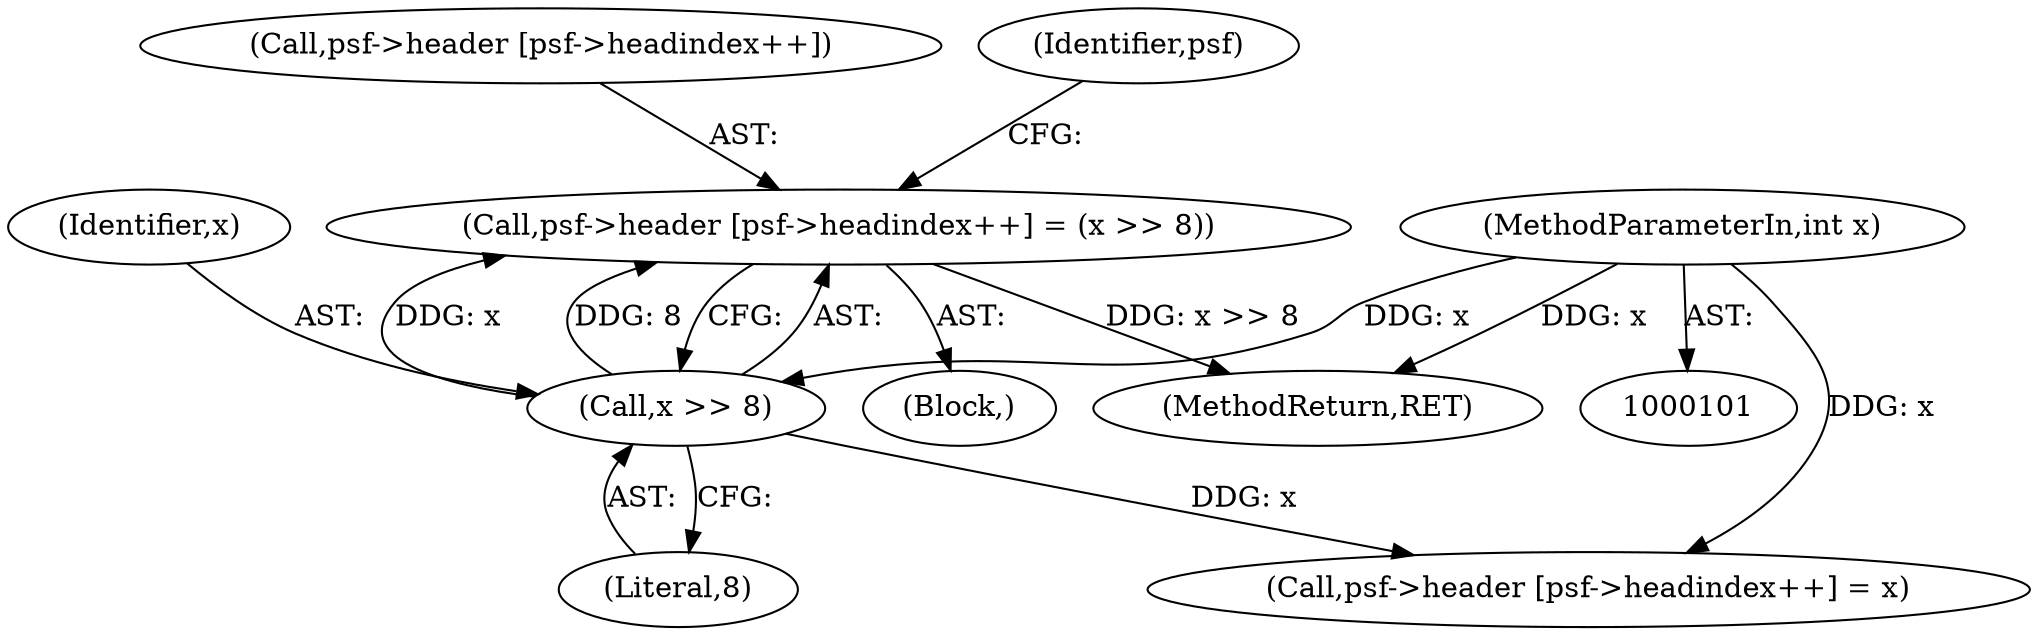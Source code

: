 digraph "1_libsndfile_708e996c87c5fae77b104ccfeb8f6db784c32074_4@array" {
"1000117" [label="(Call,psf->header [psf->headindex++] = (x >> 8))"];
"1000126" [label="(Call,x >> 8)"];
"1000103" [label="(MethodParameterIn,int x)"];
"1000118" [label="(Call,psf->header [psf->headindex++])"];
"1000132" [label="(Identifier,psf)"];
"1000126" [label="(Call,x >> 8)"];
"1000103" [label="(MethodParameterIn,int x)"];
"1000128" [label="(Literal,8)"];
"1000116" [label="(Block,)"];
"1000129" [label="(Call,psf->header [psf->headindex++] = x)"];
"1000139" [label="(MethodReturn,RET)"];
"1000117" [label="(Call,psf->header [psf->headindex++] = (x >> 8))"];
"1000127" [label="(Identifier,x)"];
"1000117" -> "1000116"  [label="AST: "];
"1000117" -> "1000126"  [label="CFG: "];
"1000118" -> "1000117"  [label="AST: "];
"1000126" -> "1000117"  [label="AST: "];
"1000132" -> "1000117"  [label="CFG: "];
"1000117" -> "1000139"  [label="DDG: x >> 8"];
"1000126" -> "1000117"  [label="DDG: x"];
"1000126" -> "1000117"  [label="DDG: 8"];
"1000126" -> "1000128"  [label="CFG: "];
"1000127" -> "1000126"  [label="AST: "];
"1000128" -> "1000126"  [label="AST: "];
"1000103" -> "1000126"  [label="DDG: x"];
"1000126" -> "1000129"  [label="DDG: x"];
"1000103" -> "1000101"  [label="AST: "];
"1000103" -> "1000139"  [label="DDG: x"];
"1000103" -> "1000129"  [label="DDG: x"];
}
